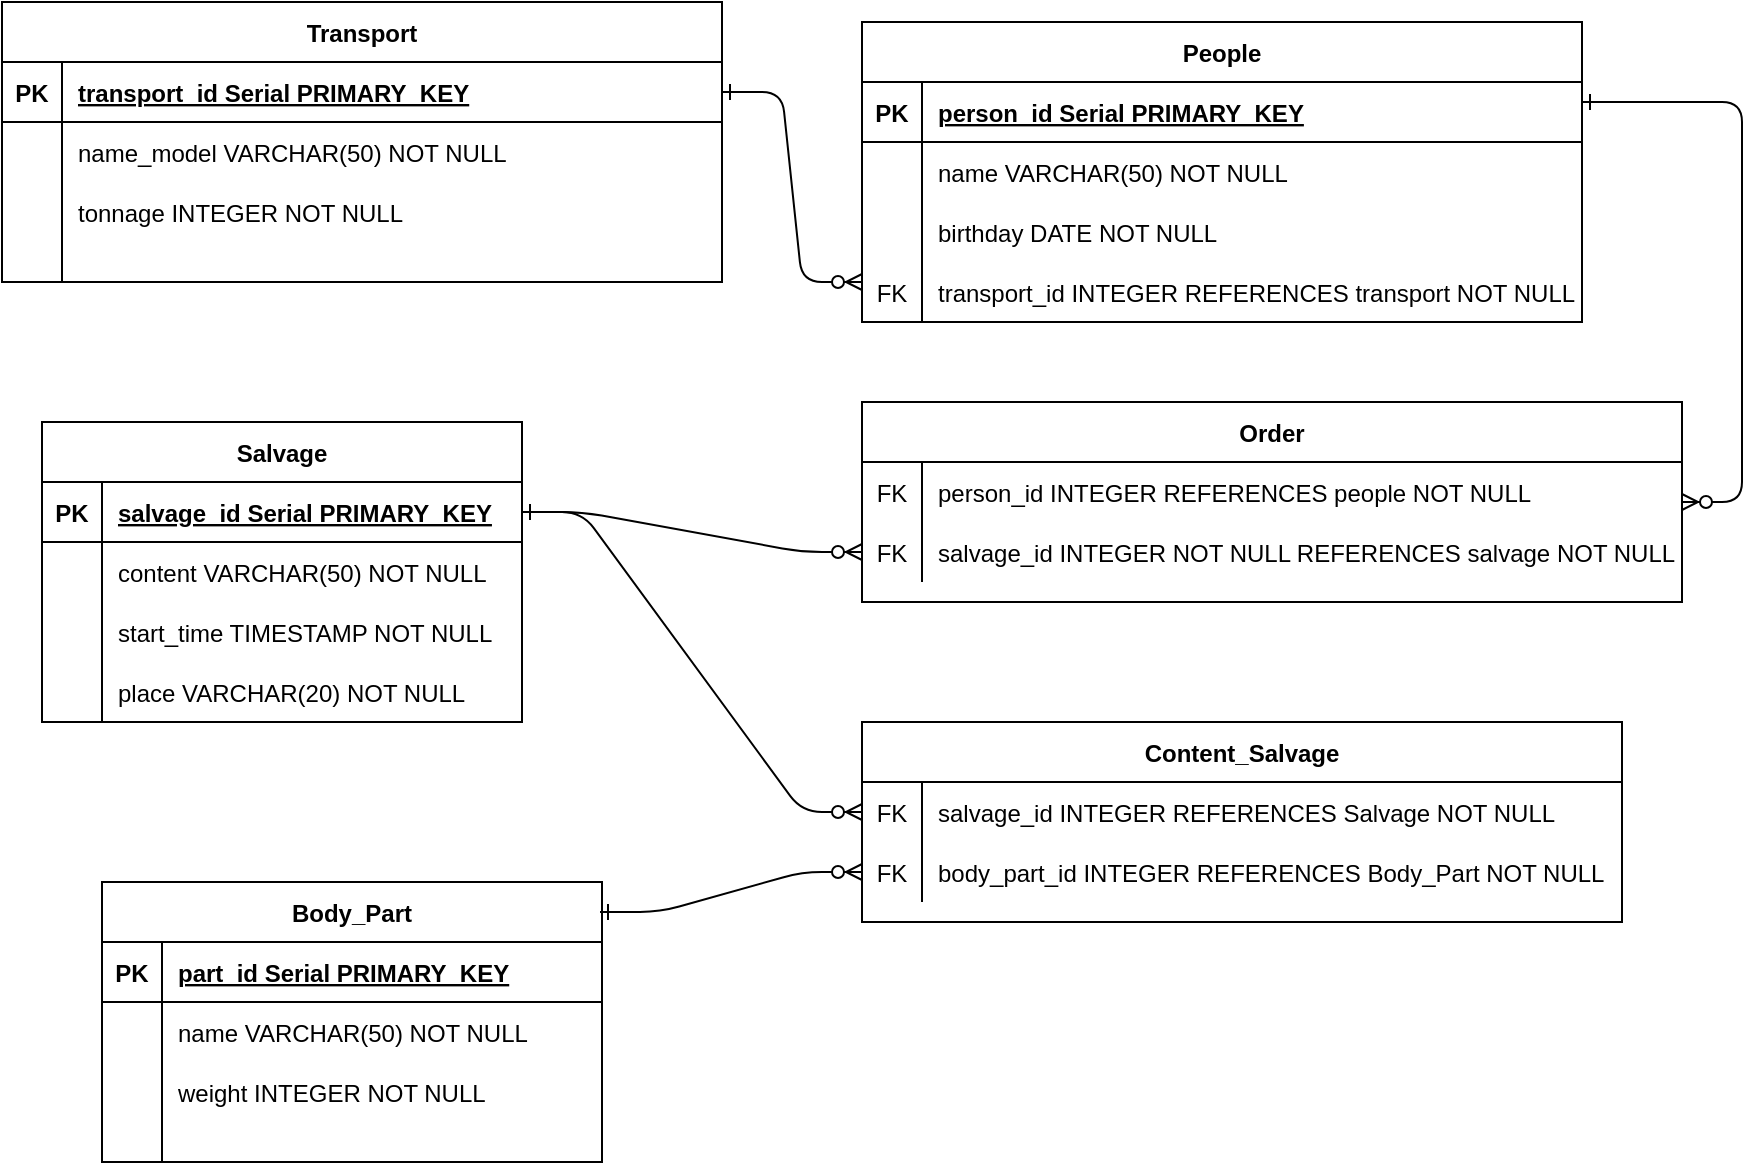 <mxfile version="20.4.0" type="github">
  <diagram id="R2lEEEUBdFMjLlhIrx00" name="Page-1">
    <mxGraphModel dx="1185" dy="1765" grid="1" gridSize="10" guides="1" tooltips="1" connect="1" arrows="1" fold="1" page="1" pageScale="1" pageWidth="850" pageHeight="1100" math="0" shadow="0" extFonts="Permanent Marker^https://fonts.googleapis.com/css?family=Permanent+Marker">
      <root>
        <mxCell id="0" />
        <mxCell id="1" parent="0" />
        <mxCell id="C-vyLk0tnHw3VtMMgP7b-23" value="People" style="shape=table;startSize=30;container=1;collapsible=1;childLayout=tableLayout;fixedRows=1;rowLines=0;fontStyle=1;align=center;resizeLast=1;" parent="1" vertex="1">
          <mxGeometry x="580" width="360" height="150" as="geometry">
            <mxRectangle x="120" y="120" width="80" height="30" as="alternateBounds" />
          </mxGeometry>
        </mxCell>
        <mxCell id="C-vyLk0tnHw3VtMMgP7b-24" value="" style="shape=partialRectangle;collapsible=0;dropTarget=0;pointerEvents=0;fillColor=none;points=[[0,0.5],[1,0.5]];portConstraint=eastwest;top=0;left=0;right=0;bottom=1;" parent="C-vyLk0tnHw3VtMMgP7b-23" vertex="1">
          <mxGeometry y="30" width="360" height="30" as="geometry" />
        </mxCell>
        <mxCell id="C-vyLk0tnHw3VtMMgP7b-25" value="PK" style="shape=partialRectangle;overflow=hidden;connectable=0;fillColor=none;top=0;left=0;bottom=0;right=0;fontStyle=1;" parent="C-vyLk0tnHw3VtMMgP7b-24" vertex="1">
          <mxGeometry width="30" height="30" as="geometry">
            <mxRectangle width="30" height="30" as="alternateBounds" />
          </mxGeometry>
        </mxCell>
        <mxCell id="C-vyLk0tnHw3VtMMgP7b-26" value="person_id Serial PRIMARY_KEY" style="shape=partialRectangle;overflow=hidden;connectable=0;fillColor=none;top=0;left=0;bottom=0;right=0;align=left;spacingLeft=6;fontStyle=5;" parent="C-vyLk0tnHw3VtMMgP7b-24" vertex="1">
          <mxGeometry x="30" width="330" height="30" as="geometry">
            <mxRectangle width="330" height="30" as="alternateBounds" />
          </mxGeometry>
        </mxCell>
        <mxCell id="C-vyLk0tnHw3VtMMgP7b-27" value="" style="shape=partialRectangle;collapsible=0;dropTarget=0;pointerEvents=0;fillColor=none;points=[[0,0.5],[1,0.5]];portConstraint=eastwest;top=0;left=0;right=0;bottom=0;" parent="C-vyLk0tnHw3VtMMgP7b-23" vertex="1">
          <mxGeometry y="60" width="360" height="30" as="geometry" />
        </mxCell>
        <mxCell id="C-vyLk0tnHw3VtMMgP7b-28" value="" style="shape=partialRectangle;overflow=hidden;connectable=0;fillColor=none;top=0;left=0;bottom=0;right=0;" parent="C-vyLk0tnHw3VtMMgP7b-27" vertex="1">
          <mxGeometry width="30" height="30" as="geometry">
            <mxRectangle width="30" height="30" as="alternateBounds" />
          </mxGeometry>
        </mxCell>
        <mxCell id="C-vyLk0tnHw3VtMMgP7b-29" value="name VARCHAR(50) NOT NULL" style="shape=partialRectangle;overflow=hidden;connectable=0;fillColor=none;top=0;left=0;bottom=0;right=0;align=left;spacingLeft=6;" parent="C-vyLk0tnHw3VtMMgP7b-27" vertex="1">
          <mxGeometry x="30" width="330" height="30" as="geometry">
            <mxRectangle width="330" height="30" as="alternateBounds" />
          </mxGeometry>
        </mxCell>
        <mxCell id="qXIOl5UpzsTHxMdBmZhH-2" value="birthday DATE NOT NULL" style="shape=partialRectangle;overflow=hidden;connectable=0;fillColor=none;top=0;left=0;bottom=0;right=0;align=left;spacingLeft=6;" parent="1" vertex="1">
          <mxGeometry x="610" y="90" width="220" height="30" as="geometry" />
        </mxCell>
        <mxCell id="qXIOl5UpzsTHxMdBmZhH-3" value="" style="endArrow=none;html=1;rounded=0;" parent="1" edge="1">
          <mxGeometry width="50" height="50" relative="1" as="geometry">
            <mxPoint x="610" y="90" as="sourcePoint" />
            <mxPoint x="610" y="150" as="targetPoint" />
          </mxGeometry>
        </mxCell>
        <mxCell id="qXIOl5UpzsTHxMdBmZhH-4" value="Body_Part" style="shape=table;startSize=30;container=1;collapsible=1;childLayout=tableLayout;fixedRows=1;rowLines=0;fontStyle=1;align=center;resizeLast=1;" parent="1" vertex="1">
          <mxGeometry x="200" y="430" width="250" height="140" as="geometry">
            <mxRectangle x="120" y="120" width="80" height="30" as="alternateBounds" />
          </mxGeometry>
        </mxCell>
        <mxCell id="qXIOl5UpzsTHxMdBmZhH-5" value="" style="shape=partialRectangle;collapsible=0;dropTarget=0;pointerEvents=0;fillColor=none;points=[[0,0.5],[1,0.5]];portConstraint=eastwest;top=0;left=0;right=0;bottom=1;" parent="qXIOl5UpzsTHxMdBmZhH-4" vertex="1">
          <mxGeometry y="30" width="250" height="30" as="geometry" />
        </mxCell>
        <mxCell id="qXIOl5UpzsTHxMdBmZhH-6" value="PK" style="shape=partialRectangle;overflow=hidden;connectable=0;fillColor=none;top=0;left=0;bottom=0;right=0;fontStyle=1;" parent="qXIOl5UpzsTHxMdBmZhH-5" vertex="1">
          <mxGeometry width="30" height="30" as="geometry">
            <mxRectangle width="30" height="30" as="alternateBounds" />
          </mxGeometry>
        </mxCell>
        <mxCell id="qXIOl5UpzsTHxMdBmZhH-7" value="part_id Serial PRIMARY_KEY" style="shape=partialRectangle;overflow=hidden;connectable=0;fillColor=none;top=0;left=0;bottom=0;right=0;align=left;spacingLeft=6;fontStyle=5;" parent="qXIOl5UpzsTHxMdBmZhH-5" vertex="1">
          <mxGeometry x="30" width="220" height="30" as="geometry">
            <mxRectangle width="220" height="30" as="alternateBounds" />
          </mxGeometry>
        </mxCell>
        <mxCell id="qXIOl5UpzsTHxMdBmZhH-8" value="" style="shape=partialRectangle;collapsible=0;dropTarget=0;pointerEvents=0;fillColor=none;points=[[0,0.5],[1,0.5]];portConstraint=eastwest;top=0;left=0;right=0;bottom=0;" parent="qXIOl5UpzsTHxMdBmZhH-4" vertex="1">
          <mxGeometry y="60" width="250" height="30" as="geometry" />
        </mxCell>
        <mxCell id="qXIOl5UpzsTHxMdBmZhH-9" value="" style="shape=partialRectangle;overflow=hidden;connectable=0;fillColor=none;top=0;left=0;bottom=0;right=0;" parent="qXIOl5UpzsTHxMdBmZhH-8" vertex="1">
          <mxGeometry width="30" height="30" as="geometry">
            <mxRectangle width="30" height="30" as="alternateBounds" />
          </mxGeometry>
        </mxCell>
        <mxCell id="qXIOl5UpzsTHxMdBmZhH-10" value="name VARCHAR(50) NOT NULL" style="shape=partialRectangle;overflow=hidden;connectable=0;fillColor=none;top=0;left=0;bottom=0;right=0;align=left;spacingLeft=6;" parent="qXIOl5UpzsTHxMdBmZhH-8" vertex="1">
          <mxGeometry x="30" width="220" height="30" as="geometry">
            <mxRectangle width="220" height="30" as="alternateBounds" />
          </mxGeometry>
        </mxCell>
        <mxCell id="qXIOl5UpzsTHxMdBmZhH-11" value="weight INTEGER NOT NULL" style="shape=partialRectangle;overflow=hidden;connectable=0;fillColor=none;top=0;left=0;bottom=0;right=0;align=left;spacingLeft=6;" parent="1" vertex="1">
          <mxGeometry x="230" y="520" width="220" height="30" as="geometry" />
        </mxCell>
        <mxCell id="qXIOl5UpzsTHxMdBmZhH-12" value="" style="endArrow=none;html=1;rounded=0;" parent="1" edge="1">
          <mxGeometry width="50" height="50" relative="1" as="geometry">
            <mxPoint x="230" y="520" as="sourcePoint" />
            <mxPoint x="230" y="570" as="targetPoint" />
          </mxGeometry>
        </mxCell>
        <mxCell id="qXIOl5UpzsTHxMdBmZhH-13" value="Salvage" style="shape=table;startSize=30;container=1;collapsible=1;childLayout=tableLayout;fixedRows=1;rowLines=0;fontStyle=1;align=center;resizeLast=1;" parent="1" vertex="1">
          <mxGeometry x="170" y="200" width="240" height="150" as="geometry">
            <mxRectangle x="120" y="120" width="80" height="30" as="alternateBounds" />
          </mxGeometry>
        </mxCell>
        <mxCell id="qXIOl5UpzsTHxMdBmZhH-14" value="" style="shape=partialRectangle;collapsible=0;dropTarget=0;pointerEvents=0;fillColor=none;points=[[0,0.5],[1,0.5]];portConstraint=eastwest;top=0;left=0;right=0;bottom=1;" parent="qXIOl5UpzsTHxMdBmZhH-13" vertex="1">
          <mxGeometry y="30" width="240" height="30" as="geometry" />
        </mxCell>
        <mxCell id="qXIOl5UpzsTHxMdBmZhH-15" value="PK" style="shape=partialRectangle;overflow=hidden;connectable=0;fillColor=none;top=0;left=0;bottom=0;right=0;fontStyle=1;" parent="qXIOl5UpzsTHxMdBmZhH-14" vertex="1">
          <mxGeometry width="30" height="30" as="geometry">
            <mxRectangle width="30" height="30" as="alternateBounds" />
          </mxGeometry>
        </mxCell>
        <mxCell id="qXIOl5UpzsTHxMdBmZhH-16" value="salvage_id Serial PRIMARY_KEY" style="shape=partialRectangle;overflow=hidden;connectable=0;fillColor=none;top=0;left=0;bottom=0;right=0;align=left;spacingLeft=6;fontStyle=5;" parent="qXIOl5UpzsTHxMdBmZhH-14" vertex="1">
          <mxGeometry x="30" width="210" height="30" as="geometry">
            <mxRectangle width="210" height="30" as="alternateBounds" />
          </mxGeometry>
        </mxCell>
        <mxCell id="qXIOl5UpzsTHxMdBmZhH-17" value="" style="shape=partialRectangle;collapsible=0;dropTarget=0;pointerEvents=0;fillColor=none;points=[[0,0.5],[1,0.5]];portConstraint=eastwest;top=0;left=0;right=0;bottom=0;" parent="qXIOl5UpzsTHxMdBmZhH-13" vertex="1">
          <mxGeometry y="60" width="240" height="30" as="geometry" />
        </mxCell>
        <mxCell id="qXIOl5UpzsTHxMdBmZhH-18" value="" style="shape=partialRectangle;overflow=hidden;connectable=0;fillColor=none;top=0;left=0;bottom=0;right=0;" parent="qXIOl5UpzsTHxMdBmZhH-17" vertex="1">
          <mxGeometry width="30" height="30" as="geometry">
            <mxRectangle width="30" height="30" as="alternateBounds" />
          </mxGeometry>
        </mxCell>
        <mxCell id="qXIOl5UpzsTHxMdBmZhH-19" value="content VARCHAR(50) NOT NULL" style="shape=partialRectangle;overflow=hidden;connectable=0;fillColor=none;top=0;left=0;bottom=0;right=0;align=left;spacingLeft=6;" parent="qXIOl5UpzsTHxMdBmZhH-17" vertex="1">
          <mxGeometry x="30" width="210" height="30" as="geometry">
            <mxRectangle width="210" height="30" as="alternateBounds" />
          </mxGeometry>
        </mxCell>
        <mxCell id="qXIOl5UpzsTHxMdBmZhH-20" value="start_time TIMESTAMP NOT NULL" style="shape=partialRectangle;overflow=hidden;connectable=0;fillColor=none;top=0;left=0;bottom=0;right=0;align=left;spacingLeft=6;" parent="1" vertex="1">
          <mxGeometry x="200" y="290" width="220" height="30" as="geometry" />
        </mxCell>
        <mxCell id="qXIOl5UpzsTHxMdBmZhH-21" value="" style="endArrow=none;html=1;rounded=0;" parent="1" edge="1">
          <mxGeometry width="50" height="50" relative="1" as="geometry">
            <mxPoint x="200" y="290" as="sourcePoint" />
            <mxPoint x="200" y="350" as="targetPoint" />
            <Array as="points">
              <mxPoint x="200" y="340" />
            </Array>
          </mxGeometry>
        </mxCell>
        <mxCell id="qXIOl5UpzsTHxMdBmZhH-22" value="place VARCHAR(20) NOT NULL" style="shape=partialRectangle;overflow=hidden;connectable=0;fillColor=none;top=0;left=0;bottom=0;right=0;align=left;spacingLeft=6;" parent="1" vertex="1">
          <mxGeometry x="200" y="320" width="220" height="30" as="geometry" />
        </mxCell>
        <mxCell id="qXIOl5UpzsTHxMdBmZhH-23" value="Transport" style="shape=table;startSize=30;container=1;collapsible=1;childLayout=tableLayout;fixedRows=1;rowLines=0;fontStyle=1;align=center;resizeLast=1;" parent="1" vertex="1">
          <mxGeometry x="150" y="-10" width="360" height="140" as="geometry">
            <mxRectangle x="120" y="120" width="80" height="30" as="alternateBounds" />
          </mxGeometry>
        </mxCell>
        <mxCell id="qXIOl5UpzsTHxMdBmZhH-24" value="" style="shape=partialRectangle;collapsible=0;dropTarget=0;pointerEvents=0;fillColor=none;points=[[0,0.5],[1,0.5]];portConstraint=eastwest;top=0;left=0;right=0;bottom=1;" parent="qXIOl5UpzsTHxMdBmZhH-23" vertex="1">
          <mxGeometry y="30" width="360" height="30" as="geometry" />
        </mxCell>
        <mxCell id="qXIOl5UpzsTHxMdBmZhH-25" value="PK" style="shape=partialRectangle;overflow=hidden;connectable=0;fillColor=none;top=0;left=0;bottom=0;right=0;fontStyle=1;" parent="qXIOl5UpzsTHxMdBmZhH-24" vertex="1">
          <mxGeometry width="30" height="30" as="geometry">
            <mxRectangle width="30" height="30" as="alternateBounds" />
          </mxGeometry>
        </mxCell>
        <mxCell id="qXIOl5UpzsTHxMdBmZhH-26" value="transport_id Serial PRIMARY_KEY" style="shape=partialRectangle;overflow=hidden;connectable=0;fillColor=none;top=0;left=0;bottom=0;right=0;align=left;spacingLeft=6;fontStyle=5;" parent="qXIOl5UpzsTHxMdBmZhH-24" vertex="1">
          <mxGeometry x="30" width="330" height="30" as="geometry">
            <mxRectangle width="330" height="30" as="alternateBounds" />
          </mxGeometry>
        </mxCell>
        <mxCell id="qXIOl5UpzsTHxMdBmZhH-27" value="" style="shape=partialRectangle;collapsible=0;dropTarget=0;pointerEvents=0;fillColor=none;points=[[0,0.5],[1,0.5]];portConstraint=eastwest;top=0;left=0;right=0;bottom=0;" parent="qXIOl5UpzsTHxMdBmZhH-23" vertex="1">
          <mxGeometry y="60" width="360" height="30" as="geometry" />
        </mxCell>
        <mxCell id="qXIOl5UpzsTHxMdBmZhH-28" value="" style="shape=partialRectangle;overflow=hidden;connectable=0;fillColor=none;top=0;left=0;bottom=0;right=0;" parent="qXIOl5UpzsTHxMdBmZhH-27" vertex="1">
          <mxGeometry width="30" height="30" as="geometry">
            <mxRectangle width="30" height="30" as="alternateBounds" />
          </mxGeometry>
        </mxCell>
        <mxCell id="qXIOl5UpzsTHxMdBmZhH-29" value="name_model VARCHAR(50) NOT NULL" style="shape=partialRectangle;overflow=hidden;connectable=0;fillColor=none;top=0;left=0;bottom=0;right=0;align=left;spacingLeft=6;" parent="qXIOl5UpzsTHxMdBmZhH-27" vertex="1">
          <mxGeometry x="30" width="330" height="30" as="geometry">
            <mxRectangle width="330" height="30" as="alternateBounds" />
          </mxGeometry>
        </mxCell>
        <mxCell id="qXIOl5UpzsTHxMdBmZhH-30" value="tonnage INTEGER NOT NULL" style="shape=partialRectangle;overflow=hidden;connectable=0;fillColor=none;top=0;left=0;bottom=0;right=0;align=left;spacingLeft=6;" parent="1" vertex="1">
          <mxGeometry x="180" y="80" width="210" height="30" as="geometry" />
        </mxCell>
        <mxCell id="qXIOl5UpzsTHxMdBmZhH-31" value="" style="endArrow=none;html=1;rounded=0;" parent="1" edge="1">
          <mxGeometry width="50" height="50" relative="1" as="geometry">
            <mxPoint x="180" y="80" as="sourcePoint" />
            <mxPoint x="180" y="130" as="targetPoint" />
          </mxGeometry>
        </mxCell>
        <mxCell id="qXIOl5UpzsTHxMdBmZhH-44" value="Order" style="shape=table;startSize=30;container=1;collapsible=1;childLayout=tableLayout;fixedRows=1;rowLines=0;fontStyle=1;align=center;resizeLast=1;" parent="1" vertex="1">
          <mxGeometry x="580" y="190" width="410" height="100" as="geometry" />
        </mxCell>
        <mxCell id="qXIOl5UpzsTHxMdBmZhH-48" value="" style="shape=partialRectangle;collapsible=0;dropTarget=0;pointerEvents=0;fillColor=none;points=[[0,0.5],[1,0.5]];portConstraint=eastwest;top=0;left=0;right=0;bottom=0;" parent="qXIOl5UpzsTHxMdBmZhH-44" vertex="1">
          <mxGeometry y="30" width="410" height="30" as="geometry" />
        </mxCell>
        <mxCell id="qXIOl5UpzsTHxMdBmZhH-49" value="FK" style="shape=partialRectangle;overflow=hidden;connectable=0;fillColor=none;top=0;left=0;bottom=0;right=0;" parent="qXIOl5UpzsTHxMdBmZhH-48" vertex="1">
          <mxGeometry width="30" height="30" as="geometry">
            <mxRectangle width="30" height="30" as="alternateBounds" />
          </mxGeometry>
        </mxCell>
        <mxCell id="qXIOl5UpzsTHxMdBmZhH-50" value="person_id INTEGER REFERENCES people NOT NULL" style="shape=partialRectangle;overflow=hidden;connectable=0;fillColor=none;top=0;left=0;bottom=0;right=0;align=left;spacingLeft=6;" parent="qXIOl5UpzsTHxMdBmZhH-48" vertex="1">
          <mxGeometry x="30" width="380" height="30" as="geometry">
            <mxRectangle width="380" height="30" as="alternateBounds" />
          </mxGeometry>
        </mxCell>
        <mxCell id="qXIOl5UpzsTHxMdBmZhH-51" value="" style="shape=partialRectangle;collapsible=0;dropTarget=0;pointerEvents=0;fillColor=none;points=[[0,0.5],[1,0.5]];portConstraint=eastwest;top=0;left=0;right=0;bottom=0;" parent="qXIOl5UpzsTHxMdBmZhH-44" vertex="1">
          <mxGeometry y="60" width="410" height="30" as="geometry" />
        </mxCell>
        <mxCell id="qXIOl5UpzsTHxMdBmZhH-52" value="" style="shape=partialRectangle;overflow=hidden;connectable=0;fillColor=none;top=0;left=0;bottom=0;right=0;" parent="qXIOl5UpzsTHxMdBmZhH-51" vertex="1">
          <mxGeometry width="30" height="30" as="geometry">
            <mxRectangle width="30" height="30" as="alternateBounds" />
          </mxGeometry>
        </mxCell>
        <mxCell id="qXIOl5UpzsTHxMdBmZhH-53" value="salvage_id INTEGER NOT NULL REFERENCES salvage NOT NULL" style="shape=partialRectangle;overflow=hidden;connectable=0;fillColor=none;top=0;left=0;bottom=0;right=0;align=left;spacingLeft=6;" parent="qXIOl5UpzsTHxMdBmZhH-51" vertex="1">
          <mxGeometry x="30" width="380" height="30" as="geometry">
            <mxRectangle width="380" height="30" as="alternateBounds" />
          </mxGeometry>
        </mxCell>
        <mxCell id="qXIOl5UpzsTHxMdBmZhH-57" value="Content_Salvage" style="shape=table;startSize=30;container=1;collapsible=1;childLayout=tableLayout;fixedRows=1;rowLines=0;fontStyle=1;align=center;resizeLast=1;" parent="1" vertex="1">
          <mxGeometry x="580" y="350" width="380" height="100" as="geometry" />
        </mxCell>
        <mxCell id="qXIOl5UpzsTHxMdBmZhH-58" value="" style="shape=partialRectangle;collapsible=0;dropTarget=0;pointerEvents=0;fillColor=none;points=[[0,0.5],[1,0.5]];portConstraint=eastwest;top=0;left=0;right=0;bottom=0;" parent="qXIOl5UpzsTHxMdBmZhH-57" vertex="1">
          <mxGeometry y="30" width="380" height="30" as="geometry" />
        </mxCell>
        <mxCell id="qXIOl5UpzsTHxMdBmZhH-59" value="FK" style="shape=partialRectangle;overflow=hidden;connectable=0;fillColor=none;top=0;left=0;bottom=0;right=0;" parent="qXIOl5UpzsTHxMdBmZhH-58" vertex="1">
          <mxGeometry width="30" height="30" as="geometry">
            <mxRectangle width="30" height="30" as="alternateBounds" />
          </mxGeometry>
        </mxCell>
        <mxCell id="qXIOl5UpzsTHxMdBmZhH-60" value="salvage_id INTEGER REFERENCES Salvage NOT NULL" style="shape=partialRectangle;overflow=hidden;connectable=0;fillColor=none;top=0;left=0;bottom=0;right=0;align=left;spacingLeft=6;" parent="qXIOl5UpzsTHxMdBmZhH-58" vertex="1">
          <mxGeometry x="30" width="350" height="30" as="geometry">
            <mxRectangle width="350" height="30" as="alternateBounds" />
          </mxGeometry>
        </mxCell>
        <mxCell id="qXIOl5UpzsTHxMdBmZhH-61" value="" style="shape=partialRectangle;collapsible=0;dropTarget=0;pointerEvents=0;fillColor=none;points=[[0,0.5],[1,0.5]];portConstraint=eastwest;top=0;left=0;right=0;bottom=0;" parent="qXIOl5UpzsTHxMdBmZhH-57" vertex="1">
          <mxGeometry y="60" width="380" height="30" as="geometry" />
        </mxCell>
        <mxCell id="qXIOl5UpzsTHxMdBmZhH-62" value="FK" style="shape=partialRectangle;overflow=hidden;connectable=0;fillColor=none;top=0;left=0;bottom=0;right=0;" parent="qXIOl5UpzsTHxMdBmZhH-61" vertex="1">
          <mxGeometry width="30" height="30" as="geometry">
            <mxRectangle width="30" height="30" as="alternateBounds" />
          </mxGeometry>
        </mxCell>
        <mxCell id="qXIOl5UpzsTHxMdBmZhH-63" value="body_part_id INTEGER REFERENCES Body_Part NOT NULL" style="shape=partialRectangle;overflow=hidden;connectable=0;fillColor=none;top=0;left=0;bottom=0;right=0;align=left;spacingLeft=6;" parent="qXIOl5UpzsTHxMdBmZhH-61" vertex="1">
          <mxGeometry x="30" width="350" height="30" as="geometry">
            <mxRectangle width="350" height="30" as="alternateBounds" />
          </mxGeometry>
        </mxCell>
        <mxCell id="qXIOl5UpzsTHxMdBmZhH-64" value="" style="edgeStyle=entityRelationEdgeStyle;endArrow=ERzeroToMany;startArrow=ERone;endFill=1;startFill=0;exitX=0.996;exitY=0.107;exitDx=0;exitDy=0;exitPerimeter=0;entryX=0;entryY=0.5;entryDx=0;entryDy=0;" parent="1" source="qXIOl5UpzsTHxMdBmZhH-4" target="qXIOl5UpzsTHxMdBmZhH-61" edge="1">
          <mxGeometry width="100" height="100" relative="1" as="geometry">
            <mxPoint x="379" y="547.25" as="sourcePoint" />
            <mxPoint x="540.0" y="415" as="targetPoint" />
          </mxGeometry>
        </mxCell>
        <mxCell id="4NMyd_efF2F3xWQCTB6Z-2" value="transport_id INTEGER REFERENCES transport NOT NULL" style="shape=partialRectangle;overflow=hidden;connectable=0;fillColor=none;top=0;left=0;bottom=0;right=0;align=left;spacingLeft=6;" vertex="1" parent="1">
          <mxGeometry x="610" y="120" width="330" height="30" as="geometry" />
        </mxCell>
        <mxCell id="4NMyd_efF2F3xWQCTB6Z-3" value="FK" style="shape=partialRectangle;overflow=hidden;connectable=0;fillColor=none;top=0;left=0;bottom=0;right=0;" vertex="1" parent="1">
          <mxGeometry x="580" y="120" width="30" height="30" as="geometry">
            <mxRectangle width="30" height="30" as="alternateBounds" />
          </mxGeometry>
        </mxCell>
        <mxCell id="4NMyd_efF2F3xWQCTB6Z-6" value="" style="edgeStyle=entityRelationEdgeStyle;endArrow=ERzeroToMany;startArrow=ERone;endFill=1;startFill=0;exitX=1;exitY=0.5;exitDx=0;exitDy=0;" edge="1" parent="1" source="qXIOl5UpzsTHxMdBmZhH-24">
          <mxGeometry width="100" height="100" relative="1" as="geometry">
            <mxPoint x="379" y="364.98" as="sourcePoint" />
            <mxPoint x="580" y="130" as="targetPoint" />
          </mxGeometry>
        </mxCell>
        <mxCell id="4NMyd_efF2F3xWQCTB6Z-8" value="" style="edgeStyle=entityRelationEdgeStyle;endArrow=ERzeroToMany;startArrow=ERone;endFill=1;startFill=0;" edge="1" parent="1" target="qXIOl5UpzsTHxMdBmZhH-44">
          <mxGeometry width="100" height="100" relative="1" as="geometry">
            <mxPoint x="940" y="40" as="sourcePoint" />
            <mxPoint x="1040" y="160" as="targetPoint" />
          </mxGeometry>
        </mxCell>
        <mxCell id="4NMyd_efF2F3xWQCTB6Z-11" value="FK" style="shape=partialRectangle;overflow=hidden;connectable=0;fillColor=none;top=0;left=0;bottom=0;right=0;" vertex="1" parent="1">
          <mxGeometry x="580" y="250" width="30" height="30" as="geometry">
            <mxRectangle width="30" height="30" as="alternateBounds" />
          </mxGeometry>
        </mxCell>
        <mxCell id="4NMyd_efF2F3xWQCTB6Z-12" value="" style="edgeStyle=entityRelationEdgeStyle;endArrow=ERzeroToMany;startArrow=ERone;endFill=1;startFill=0;exitX=1;exitY=0.5;exitDx=0;exitDy=0;" edge="1" parent="1" source="qXIOl5UpzsTHxMdBmZhH-14" target="qXIOl5UpzsTHxMdBmZhH-51">
          <mxGeometry width="100" height="100" relative="1" as="geometry">
            <mxPoint x="1030" y="555" as="sourcePoint" />
            <mxPoint x="1000" y="250" as="targetPoint" />
          </mxGeometry>
        </mxCell>
        <mxCell id="4NMyd_efF2F3xWQCTB6Z-13" value="" style="edgeStyle=entityRelationEdgeStyle;endArrow=ERzeroToMany;startArrow=ERone;endFill=1;startFill=0;exitX=1;exitY=0.5;exitDx=0;exitDy=0;" edge="1" parent="1" source="qXIOl5UpzsTHxMdBmZhH-14" target="qXIOl5UpzsTHxMdBmZhH-58">
          <mxGeometry width="100" height="100" relative="1" as="geometry">
            <mxPoint x="390" y="505" as="sourcePoint" />
            <mxPoint x="590" y="275" as="targetPoint" />
          </mxGeometry>
        </mxCell>
      </root>
    </mxGraphModel>
  </diagram>
</mxfile>
